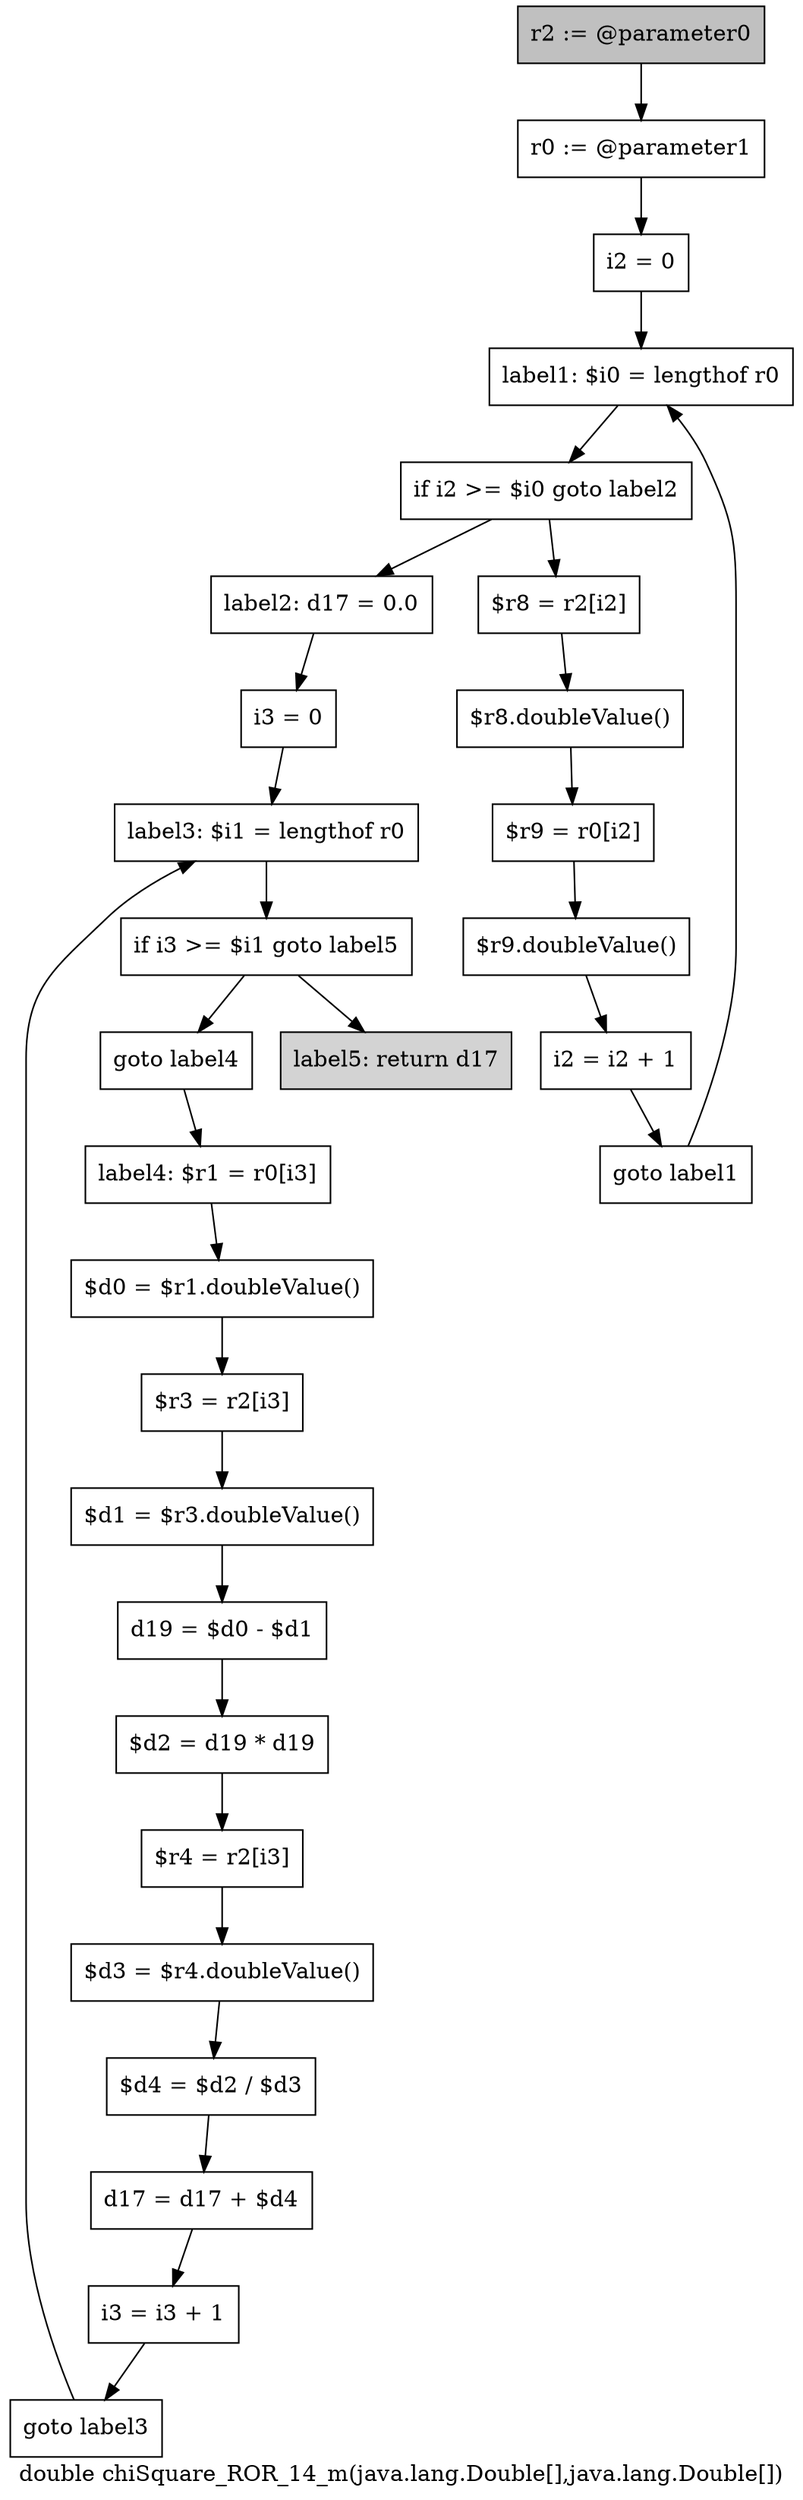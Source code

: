 digraph "double chiSquare_ROR_14_m(java.lang.Double[],java.lang.Double[])" {
    label="double chiSquare_ROR_14_m(java.lang.Double[],java.lang.Double[])";
    node [shape=box];
    "0" [style=filled,fillcolor=gray,label="r2 := @parameter0",];
    "1" [label="r0 := @parameter1",];
    "0"->"1";
    "2" [label="i2 = 0",];
    "1"->"2";
    "3" [label="label1: $i0 = lengthof r0",];
    "2"->"3";
    "4" [label="if i2 >= $i0 goto label2",];
    "3"->"4";
    "5" [label="$r8 = r2[i2]",];
    "4"->"5";
    "11" [label="label2: d17 = 0.0",];
    "4"->"11";
    "6" [label="$r8.doubleValue()",];
    "5"->"6";
    "7" [label="$r9 = r0[i2]",];
    "6"->"7";
    "8" [label="$r9.doubleValue()",];
    "7"->"8";
    "9" [label="i2 = i2 + 1",];
    "8"->"9";
    "10" [label="goto label1",];
    "9"->"10";
    "10"->"3";
    "12" [label="i3 = 0",];
    "11"->"12";
    "13" [label="label3: $i1 = lengthof r0",];
    "12"->"13";
    "14" [label="if i3 >= $i1 goto label5",];
    "13"->"14";
    "15" [label="goto label4",];
    "14"->"15";
    "28" [style=filled,fillcolor=lightgray,label="label5: return d17",];
    "14"->"28";
    "16" [label="label4: $r1 = r0[i3]",];
    "15"->"16";
    "17" [label="$d0 = $r1.doubleValue()",];
    "16"->"17";
    "18" [label="$r3 = r2[i3]",];
    "17"->"18";
    "19" [label="$d1 = $r3.doubleValue()",];
    "18"->"19";
    "20" [label="d19 = $d0 - $d1",];
    "19"->"20";
    "21" [label="$d2 = d19 * d19",];
    "20"->"21";
    "22" [label="$r4 = r2[i3]",];
    "21"->"22";
    "23" [label="$d3 = $r4.doubleValue()",];
    "22"->"23";
    "24" [label="$d4 = $d2 / $d3",];
    "23"->"24";
    "25" [label="d17 = d17 + $d4",];
    "24"->"25";
    "26" [label="i3 = i3 + 1",];
    "25"->"26";
    "27" [label="goto label3",];
    "26"->"27";
    "27"->"13";
}
